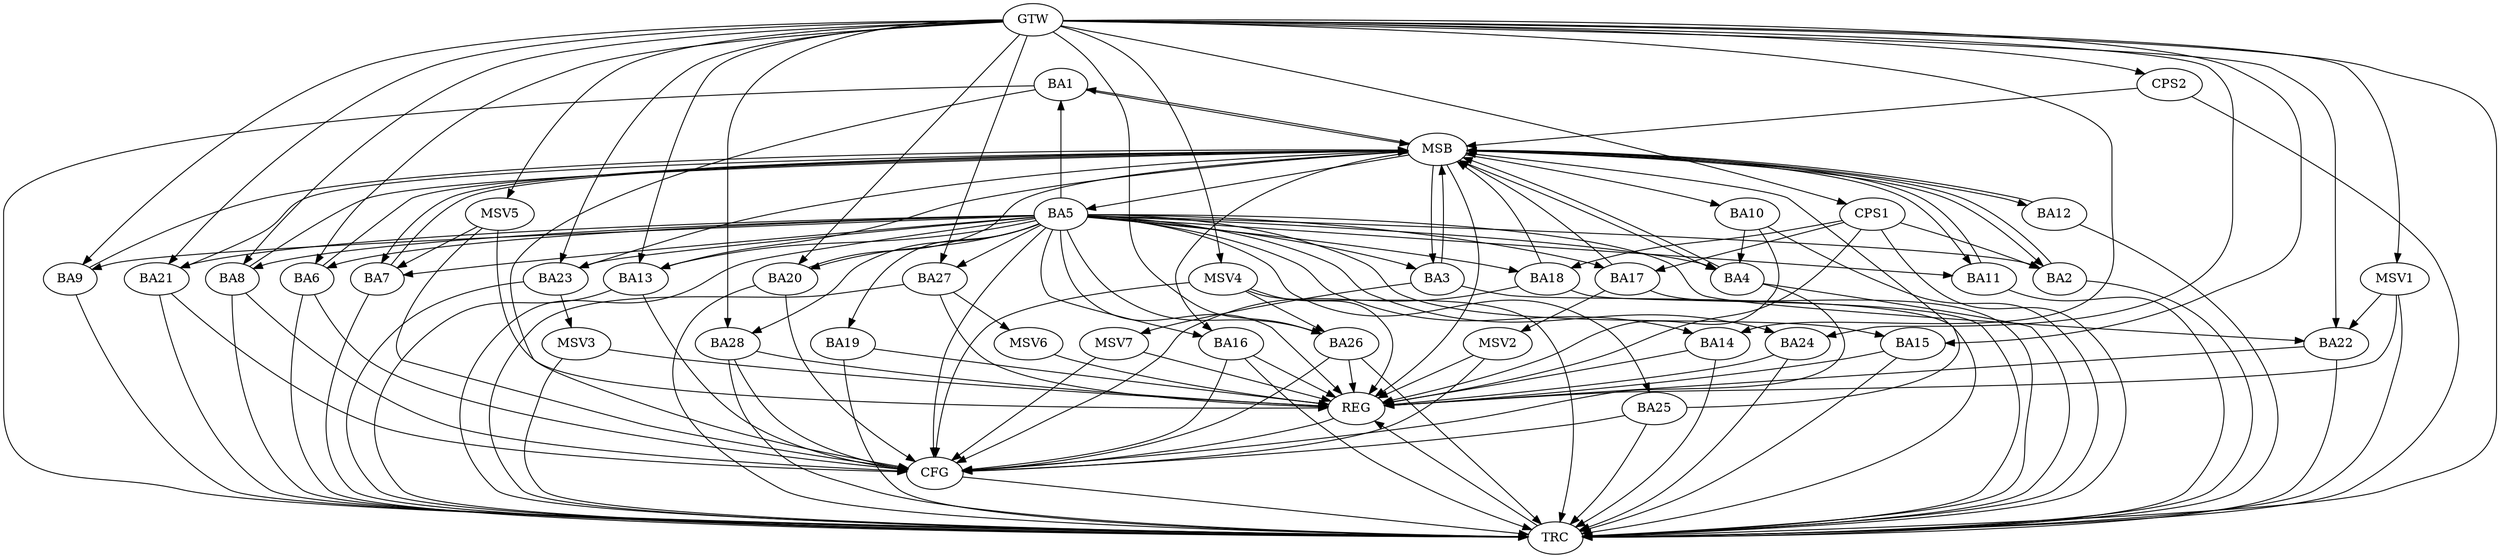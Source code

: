 strict digraph G {
  BA1 [ label="BA1" ];
  BA2 [ label="BA2" ];
  BA3 [ label="BA3" ];
  BA4 [ label="BA4" ];
  BA5 [ label="BA5" ];
  BA6 [ label="BA6" ];
  BA7 [ label="BA7" ];
  BA8 [ label="BA8" ];
  BA9 [ label="BA9" ];
  BA10 [ label="BA10" ];
  BA11 [ label="BA11" ];
  BA12 [ label="BA12" ];
  BA13 [ label="BA13" ];
  BA14 [ label="BA14" ];
  BA15 [ label="BA15" ];
  BA16 [ label="BA16" ];
  BA17 [ label="BA17" ];
  BA18 [ label="BA18" ];
  BA19 [ label="BA19" ];
  BA20 [ label="BA20" ];
  BA21 [ label="BA21" ];
  BA22 [ label="BA22" ];
  BA23 [ label="BA23" ];
  BA24 [ label="BA24" ];
  BA25 [ label="BA25" ];
  BA26 [ label="BA26" ];
  BA27 [ label="BA27" ];
  BA28 [ label="BA28" ];
  CPS1 [ label="CPS1" ];
  CPS2 [ label="CPS2" ];
  GTW [ label="GTW" ];
  REG [ label="REG" ];
  MSB [ label="MSB" ];
  CFG [ label="CFG" ];
  TRC [ label="TRC" ];
  MSV1 [ label="MSV1" ];
  MSV2 [ label="MSV2" ];
  MSV3 [ label="MSV3" ];
  MSV4 [ label="MSV4" ];
  MSV5 [ label="MSV5" ];
  MSV6 [ label="MSV6" ];
  MSV7 [ label="MSV7" ];
  BA5 -> BA4;
  BA10 -> BA4;
  CPS1 -> BA2;
  CPS1 -> BA18;
  CPS1 -> BA17;
  GTW -> BA6;
  GTW -> BA8;
  GTW -> BA9;
  GTW -> BA13;
  GTW -> BA14;
  GTW -> BA15;
  GTW -> BA20;
  GTW -> BA21;
  GTW -> BA22;
  GTW -> BA23;
  GTW -> BA24;
  GTW -> BA26;
  GTW -> BA27;
  GTW -> BA28;
  GTW -> CPS1;
  GTW -> CPS2;
  BA5 -> REG;
  BA10 -> REG;
  BA14 -> REG;
  BA15 -> REG;
  BA16 -> REG;
  BA19 -> REG;
  BA22 -> REG;
  BA24 -> REG;
  BA26 -> REG;
  BA27 -> REG;
  BA28 -> REG;
  CPS1 -> REG;
  BA1 -> MSB;
  MSB -> BA2;
  MSB -> REG;
  BA2 -> MSB;
  MSB -> BA1;
  BA3 -> MSB;
  BA4 -> MSB;
  MSB -> BA3;
  BA6 -> MSB;
  BA7 -> MSB;
  MSB -> BA4;
  BA8 -> MSB;
  BA9 -> MSB;
  MSB -> BA5;
  BA11 -> MSB;
  BA12 -> MSB;
  MSB -> BA10;
  BA13 -> MSB;
  MSB -> BA12;
  BA17 -> MSB;
  BA18 -> MSB;
  BA20 -> MSB;
  MSB -> BA7;
  BA21 -> MSB;
  BA23 -> MSB;
  BA25 -> MSB;
  CPS2 -> MSB;
  MSB -> BA11;
  MSB -> BA16;
  BA6 -> CFG;
  BA5 -> CFG;
  BA20 -> CFG;
  BA1 -> CFG;
  BA13 -> CFG;
  BA28 -> CFG;
  BA4 -> CFG;
  BA16 -> CFG;
  BA21 -> CFG;
  BA8 -> CFG;
  BA26 -> CFG;
  BA25 -> CFG;
  BA18 -> CFG;
  REG -> CFG;
  BA1 -> TRC;
  BA2 -> TRC;
  BA3 -> TRC;
  BA4 -> TRC;
  BA5 -> TRC;
  BA6 -> TRC;
  BA7 -> TRC;
  BA8 -> TRC;
  BA9 -> TRC;
  BA10 -> TRC;
  BA11 -> TRC;
  BA12 -> TRC;
  BA13 -> TRC;
  BA14 -> TRC;
  BA15 -> TRC;
  BA16 -> TRC;
  BA17 -> TRC;
  BA18 -> TRC;
  BA19 -> TRC;
  BA20 -> TRC;
  BA21 -> TRC;
  BA22 -> TRC;
  BA23 -> TRC;
  BA24 -> TRC;
  BA25 -> TRC;
  BA26 -> TRC;
  BA27 -> TRC;
  BA28 -> TRC;
  CPS1 -> TRC;
  CPS2 -> TRC;
  GTW -> TRC;
  CFG -> TRC;
  TRC -> REG;
  BA5 -> BA3;
  BA5 -> BA1;
  BA5 -> BA2;
  BA5 -> BA9;
  BA5 -> BA28;
  BA5 -> BA19;
  BA5 -> BA15;
  BA5 -> BA16;
  BA5 -> BA17;
  BA5 -> BA20;
  BA5 -> BA6;
  BA5 -> BA21;
  BA5 -> BA14;
  BA5 -> BA25;
  BA5 -> BA22;
  BA5 -> BA7;
  BA5 -> BA13;
  BA5 -> BA26;
  BA5 -> BA18;
  BA5 -> BA8;
  BA5 -> BA23;
  BA5 -> BA24;
  BA5 -> BA11;
  BA5 -> BA27;
  MSV1 -> BA22;
  GTW -> MSV1;
  MSV1 -> REG;
  MSV1 -> TRC;
  BA17 -> MSV2;
  MSV2 -> REG;
  MSV2 -> CFG;
  BA23 -> MSV3;
  MSV3 -> REG;
  MSV3 -> TRC;
  MSV4 -> BA26;
  GTW -> MSV4;
  MSV4 -> REG;
  MSV4 -> TRC;
  MSV4 -> CFG;
  MSV5 -> BA7;
  GTW -> MSV5;
  MSV5 -> REG;
  MSV5 -> CFG;
  BA27 -> MSV6;
  MSV6 -> REG;
  BA3 -> MSV7;
  MSV7 -> REG;
  MSV7 -> CFG;
}
